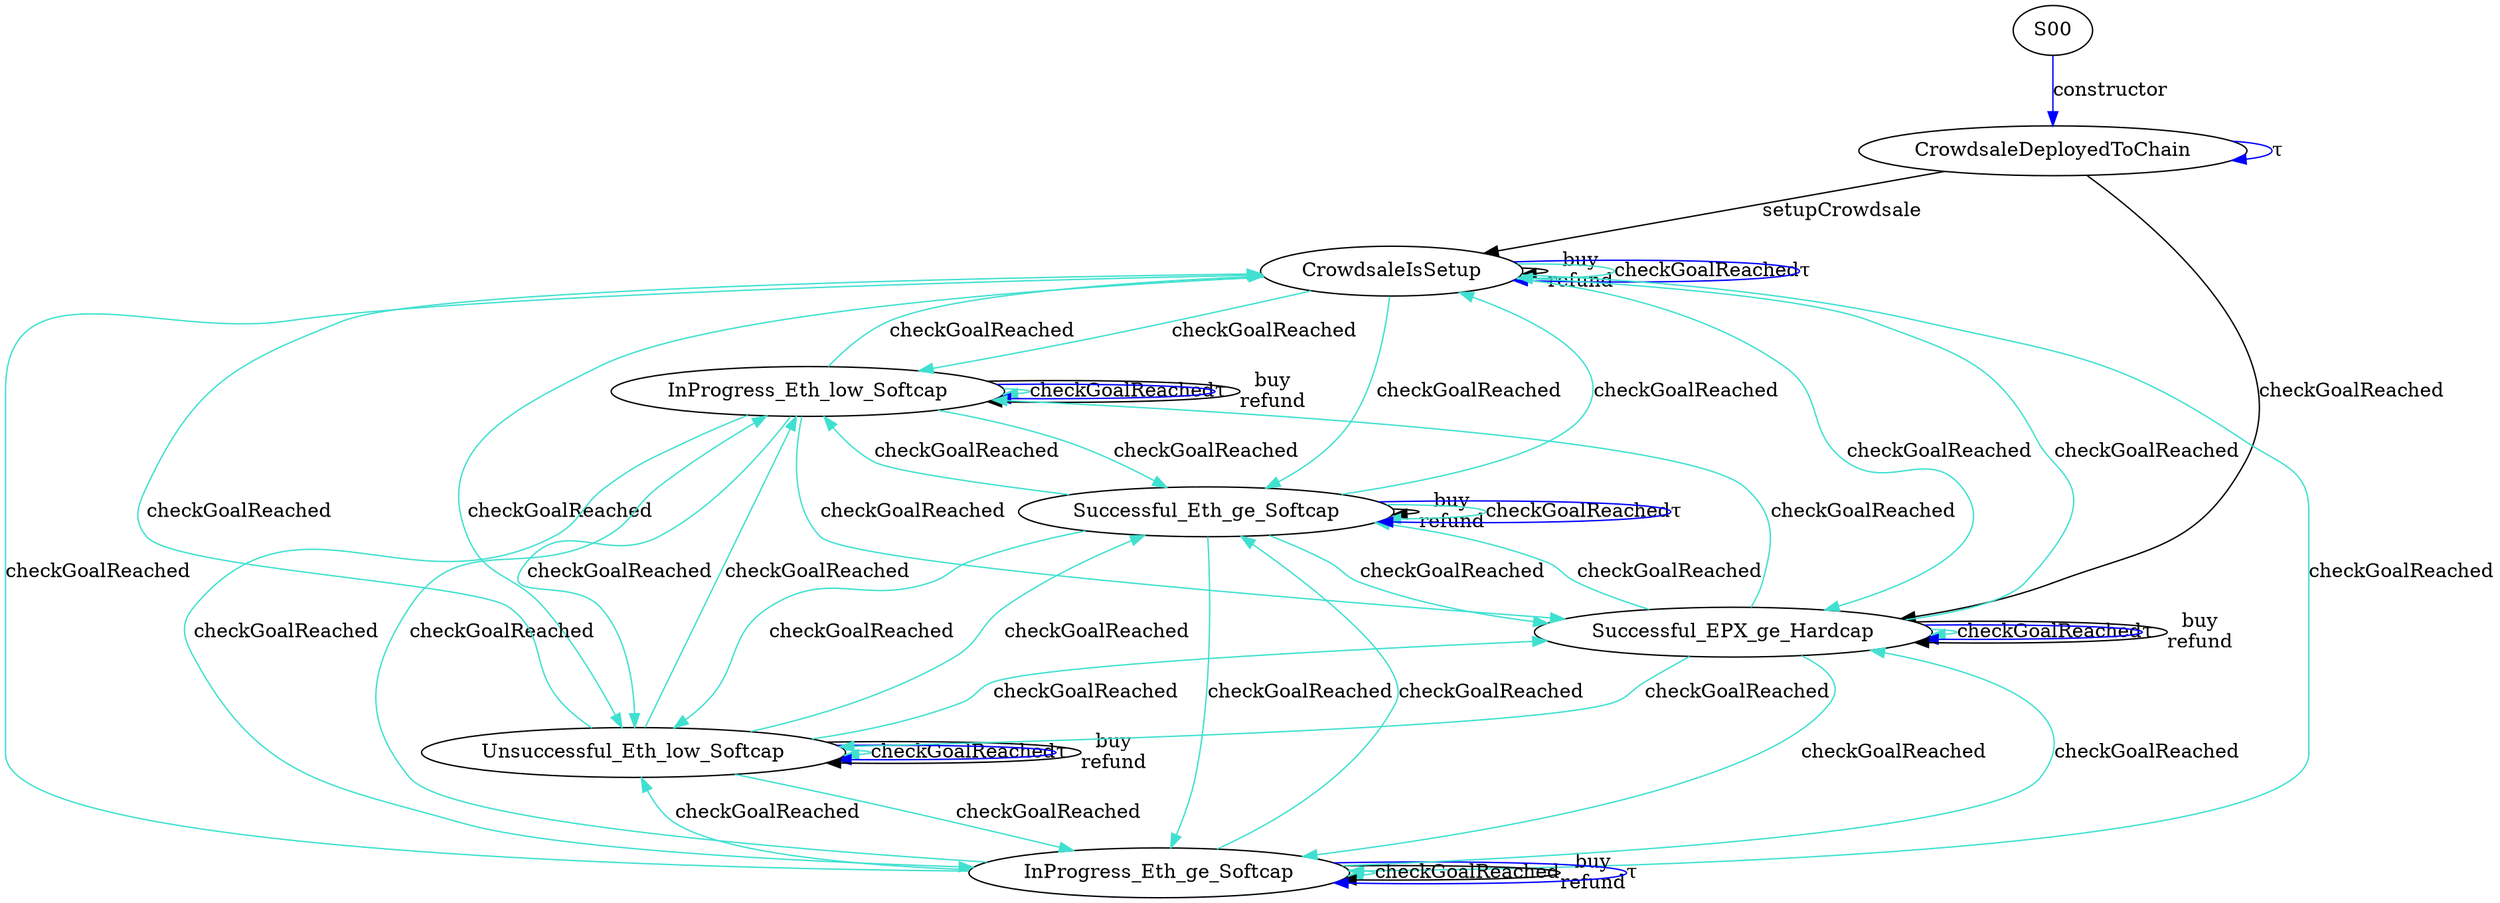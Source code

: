 digraph {

S01 [label="CrowdsaleDeployedToChain"]
S02 [label="CrowdsaleIsSetup"]
S03 [label="InProgress_Eth_low_Softcap"]
S04 [label="InProgress_Eth_ge_Softcap"]
S05 [label="Unsuccessful_Eth_low_Softcap"]
S06 [label="Successful_EPX_ge_Hardcap"]
S07 [label="Successful_Eth_ge_Softcap"]

S01->S06 [label="checkGoalReached", style="", color="black"]
S03->S03 [label="checkGoalReached", style="", color="turquoise"]
S04->S06 [label="checkGoalReached", style="", color="turquoise"]
S02->S04 [label="checkGoalReached", style="", color="turquoise"]
S07->S07 [label="buy\nrefund", style="", color="black"]
S07->S07 [label="checkGoalReached", style="", color="turquoise"]
S05->S05 [label="checkGoalReached", style="", color="turquoise"]
S02->S02 [label="buy\nrefund", style="", color="black"]
S06->S05 [label="checkGoalReached", style="", color="turquoise"]
S04->S03 [label="checkGoalReached", style="", color="turquoise"]
S07->S04 [label="checkGoalReached", style="", color="turquoise"]
S03->S07 [label="checkGoalReached", style="", color="turquoise"]
S05->S02 [label="checkGoalReached", style="", color="turquoise"]
S03->S04 [label="checkGoalReached", style="", color="turquoise"]
S05->S06 [label="checkGoalReached", style="", color="turquoise"]
S01->S02 [label="setupCrowdsale", style="", color="black"]
S01->S01 [label="τ", style="", color="blue"]
S03->S03 [label="τ", style="", color="blue"]
S05->S05 [label="τ", style="", color="blue"]
S05->S03 [label="checkGoalReached", style="", color="turquoise"]
S07->S05 [label="checkGoalReached", style="", color="turquoise"]
S05->S05 [label="buy\nrefund", style="", color="black"]
S06->S02 [label="checkGoalReached", style="", color="turquoise"]
S02->S05 [label="checkGoalReached", style="", color="turquoise"]
S04->S07 [label="checkGoalReached", style="", color="turquoise"]
S05->S07 [label="checkGoalReached", style="", color="turquoise"]
S03->S05 [label="checkGoalReached", style="", color="turquoise"]
S02->S02 [label="checkGoalReached", style="", color="turquoise"]
S07->S02 [label="checkGoalReached", style="", color="turquoise"]
S06->S06 [label="checkGoalReached", style="", color="turquoise"]
S04->S04 [label="checkGoalReached", style="", color="turquoise"]
S07->S06 [label="checkGoalReached", style="", color="turquoise"]
S07->S07 [label="τ", style="", color="blue"]
S05->S04 [label="checkGoalReached", style="", color="turquoise"]
S00->S01 [label="constructor", style="", color="blue"]
S03->S02 [label="checkGoalReached", style="", color="turquoise"]
S06->S03 [label="checkGoalReached", style="", color="turquoise"]
S03->S03 [label="buy\nrefund", style="", color="black"]
S02->S06 [label="checkGoalReached", style="", color="turquoise"]
S04->S04 [label="buy\nrefund", style="", color="black"]
S04->S05 [label="checkGoalReached", style="", color="turquoise"]
S06->S07 [label="checkGoalReached", style="", color="turquoise"]
S02->S03 [label="checkGoalReached", style="", color="turquoise"]
S06->S06 [label="τ", style="", color="blue"]
S06->S04 [label="checkGoalReached", style="", color="turquoise"]
S02->S07 [label="checkGoalReached", style="", color="turquoise"]
S02->S02 [label="τ", style="", color="blue"]
S04->S04 [label="τ", style="", color="blue"]
S06->S06 [label="buy\nrefund", style="", color="black"]
S03->S06 [label="checkGoalReached", style="", color="turquoise"]
S07->S03 [label="checkGoalReached", style="", color="turquoise"]
S04->S02 [label="checkGoalReached", style="", color="turquoise"]
}